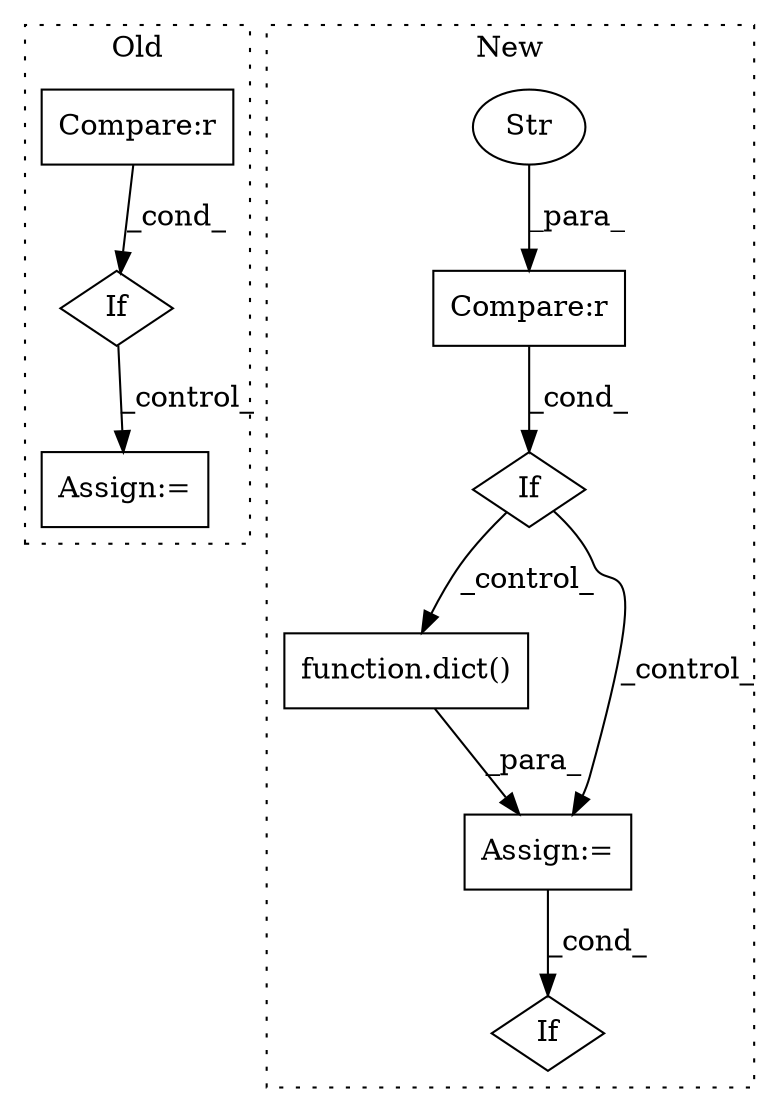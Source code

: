digraph G {
subgraph cluster0 {
1 [label="If" a="96" s="6651" l="3" shape="diamond"];
3 [label="Assign:=" a="68" s="6730" l="3" shape="box"];
4 [label="Compare:r" a="40" s="6676" l="21" shape="box"];
label = "Old";
style="dotted";
}
subgraph cluster1 {
2 [label="function.dict()" a="75" s="6899" l="23" shape="box"];
5 [label="Assign:=" a="68" s="6896" l="3" shape="box"];
6 [label="If" a="96" s="6759" l="3" shape="diamond"];
7 [label="Compare:r" a="40" s="6850" l="21" shape="box"];
8 [label="Str" a="66" s="6850" l="6" shape="ellipse"];
9 [label="If" a="96" s="7049" l="3" shape="diamond"];
label = "New";
style="dotted";
}
1 -> 3 [label="_control_"];
2 -> 5 [label="_para_"];
4 -> 1 [label="_cond_"];
5 -> 9 [label="_cond_"];
6 -> 2 [label="_control_"];
6 -> 5 [label="_control_"];
7 -> 6 [label="_cond_"];
8 -> 7 [label="_para_"];
}